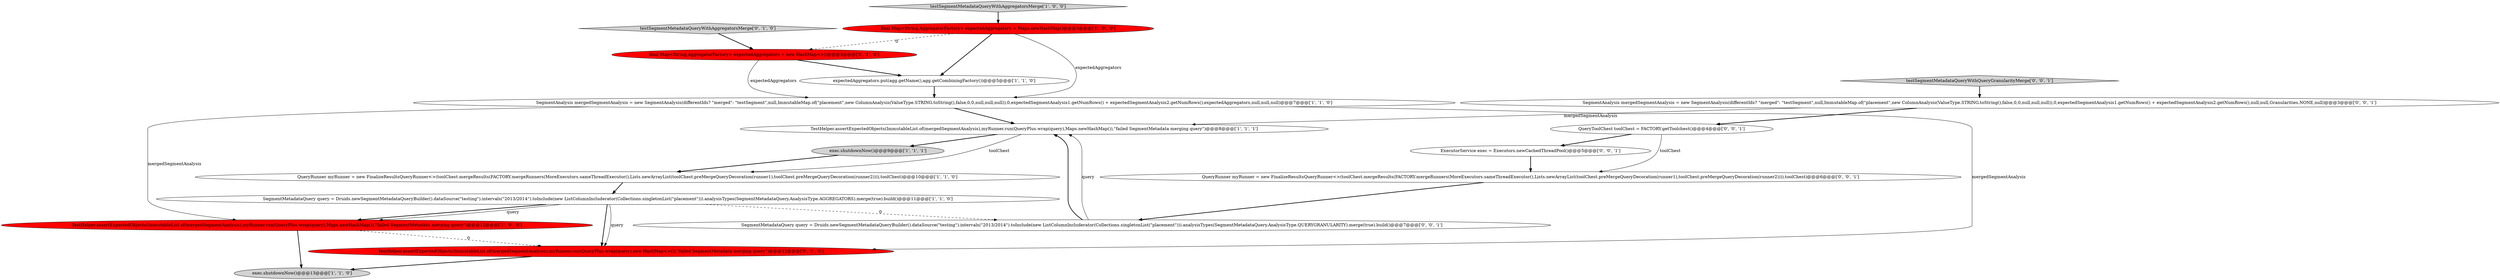 digraph {
16 [style = filled, label = "SegmentAnalysis mergedSegmentAnalysis = new SegmentAnalysis(differentIds? \"merged\": \"testSegment\",null,ImmutableMap.of(\"placement\",new ColumnAnalysis(ValueType.STRING.toString(),false,0,0,null,null,null)),0,expectedSegmentAnalysis1.getNumRows() + expectedSegmentAnalysis2.getNumRows(),null,null,Granularities.NONE,null)@@@3@@@['0', '0', '1']", fillcolor = white, shape = ellipse image = "AAA0AAABBB3BBB"];
1 [style = filled, label = "testSegmentMetadataQueryWithAggregatorsMerge['1', '0', '0']", fillcolor = lightgray, shape = diamond image = "AAA0AAABBB1BBB"];
6 [style = filled, label = "QueryRunner myRunner = new FinalizeResultsQueryRunner<>(toolChest.mergeResults(FACTORY.mergeRunners(MoreExecutors.sameThreadExecutor(),Lists.newArrayList(toolChest.preMergeQueryDecoration(runner1),toolChest.preMergeQueryDecoration(runner2)))),toolChest)@@@10@@@['1', '1', '0']", fillcolor = white, shape = ellipse image = "AAA0AAABBB1BBB"];
11 [style = filled, label = "final Map<String,AggregatorFactory> expectedAggregators = new HashMap<>()@@@3@@@['0', '1', '0']", fillcolor = red, shape = ellipse image = "AAA1AAABBB2BBB"];
5 [style = filled, label = "expectedAggregators.put(agg.getName(),agg.getCombiningFactory())@@@5@@@['1', '1', '0']", fillcolor = white, shape = ellipse image = "AAA0AAABBB1BBB"];
3 [style = filled, label = "exec.shutdownNow()@@@9@@@['1', '1', '1']", fillcolor = lightgray, shape = ellipse image = "AAA0AAABBB1BBB"];
4 [style = filled, label = "TestHelper.assertExpectedObjects(ImmutableList.of(mergedSegmentAnalysis),myRunner.run(QueryPlus.wrap(query),Maps.newHashMap()),\"failed SegmentMetadata merging query\")@@@8@@@['1', '1', '1']", fillcolor = white, shape = ellipse image = "AAA0AAABBB1BBB"];
2 [style = filled, label = "TestHelper.assertExpectedObjects(ImmutableList.of(mergedSegmentAnalysis),myRunner.run(QueryPlus.wrap(query),Maps.newHashMap()),\"failed SegmentMetadata merging query\")@@@12@@@['1', '0', '0']", fillcolor = red, shape = ellipse image = "AAA1AAABBB1BBB"];
12 [style = filled, label = "testSegmentMetadataQueryWithAggregatorsMerge['0', '1', '0']", fillcolor = lightgray, shape = diamond image = "AAA0AAABBB2BBB"];
18 [style = filled, label = "QueryRunner myRunner = new FinalizeResultsQueryRunner<>(toolChest.mergeResults(FACTORY.mergeRunners(MoreExecutors.sameThreadExecutor(),Lists.newArrayList(toolChest.preMergeQueryDecoration(runner1),toolChest.preMergeQueryDecoration(runner2)))),toolChest)@@@6@@@['0', '0', '1']", fillcolor = white, shape = ellipse image = "AAA0AAABBB3BBB"];
7 [style = filled, label = "SegmentAnalysis mergedSegmentAnalysis = new SegmentAnalysis(differentIds? \"merged\": \"testSegment\",null,ImmutableMap.of(\"placement\",new ColumnAnalysis(ValueType.STRING.toString(),false,0,0,null,null,null)),0,expectedSegmentAnalysis1.getNumRows() + expectedSegmentAnalysis2.getNumRows(),expectedAggregators,null,null,null)@@@7@@@['1', '1', '0']", fillcolor = white, shape = ellipse image = "AAA0AAABBB1BBB"];
15 [style = filled, label = "testSegmentMetadataQueryWithQueryGranularityMerge['0', '0', '1']", fillcolor = lightgray, shape = diamond image = "AAA0AAABBB3BBB"];
17 [style = filled, label = "ExecutorService exec = Executors.newCachedThreadPool()@@@5@@@['0', '0', '1']", fillcolor = white, shape = ellipse image = "AAA0AAABBB3BBB"];
9 [style = filled, label = "SegmentMetadataQuery query = Druids.newSegmentMetadataQueryBuilder().dataSource(\"testing\").intervals(\"2013/2014\").toInclude(new ListColumnIncluderator(Collections.singletonList(\"placement\"))).analysisTypes(SegmentMetadataQuery.AnalysisType.AGGREGATORS).merge(true).build()@@@11@@@['1', '1', '0']", fillcolor = white, shape = ellipse image = "AAA0AAABBB1BBB"];
14 [style = filled, label = "SegmentMetadataQuery query = Druids.newSegmentMetadataQueryBuilder().dataSource(\"testing\").intervals(\"2013/2014\").toInclude(new ListColumnIncluderator(Collections.singletonList(\"placement\"))).analysisTypes(SegmentMetadataQuery.AnalysisType.QUERYGRANULARITY).merge(true).build()@@@7@@@['0', '0', '1']", fillcolor = white, shape = ellipse image = "AAA0AAABBB3BBB"];
13 [style = filled, label = "QueryToolChest toolChest = FACTORY.getToolchest()@@@4@@@['0', '0', '1']", fillcolor = white, shape = ellipse image = "AAA0AAABBB3BBB"];
0 [style = filled, label = "final Map<String,AggregatorFactory> expectedAggregators = Maps.newHashMap()@@@3@@@['1', '0', '0']", fillcolor = red, shape = ellipse image = "AAA1AAABBB1BBB"];
10 [style = filled, label = "TestHelper.assertExpectedObjects(ImmutableList.of(mergedSegmentAnalysis),myRunner.run(QueryPlus.wrap(query),new HashMap<>()),\"failed SegmentMetadata merging query\")@@@12@@@['0', '1', '0']", fillcolor = red, shape = ellipse image = "AAA1AAABBB2BBB"];
8 [style = filled, label = "exec.shutdownNow()@@@13@@@['1', '1', '0']", fillcolor = lightgray, shape = ellipse image = "AAA0AAABBB1BBB"];
4->6 [style = solid, label="toolChest"];
4->3 [style = bold, label=""];
16->13 [style = bold, label=""];
9->2 [style = bold, label=""];
13->18 [style = solid, label="toolChest"];
12->11 [style = bold, label=""];
3->6 [style = bold, label=""];
0->11 [style = dashed, label="0"];
1->0 [style = bold, label=""];
7->4 [style = bold, label=""];
9->10 [style = bold, label=""];
15->16 [style = bold, label=""];
0->7 [style = solid, label="expectedAggregators"];
2->10 [style = dashed, label="0"];
9->2 [style = solid, label="query"];
14->4 [style = solid, label="query"];
11->5 [style = bold, label=""];
13->17 [style = bold, label=""];
16->4 [style = solid, label="mergedSegmentAnalysis"];
9->14 [style = dashed, label="0"];
10->8 [style = bold, label=""];
7->2 [style = solid, label="mergedSegmentAnalysis"];
7->10 [style = solid, label="mergedSegmentAnalysis"];
9->10 [style = solid, label="query"];
5->7 [style = bold, label=""];
6->9 [style = bold, label=""];
18->14 [style = bold, label=""];
11->7 [style = solid, label="expectedAggregators"];
17->18 [style = bold, label=""];
2->8 [style = bold, label=""];
0->5 [style = bold, label=""];
14->4 [style = bold, label=""];
}
